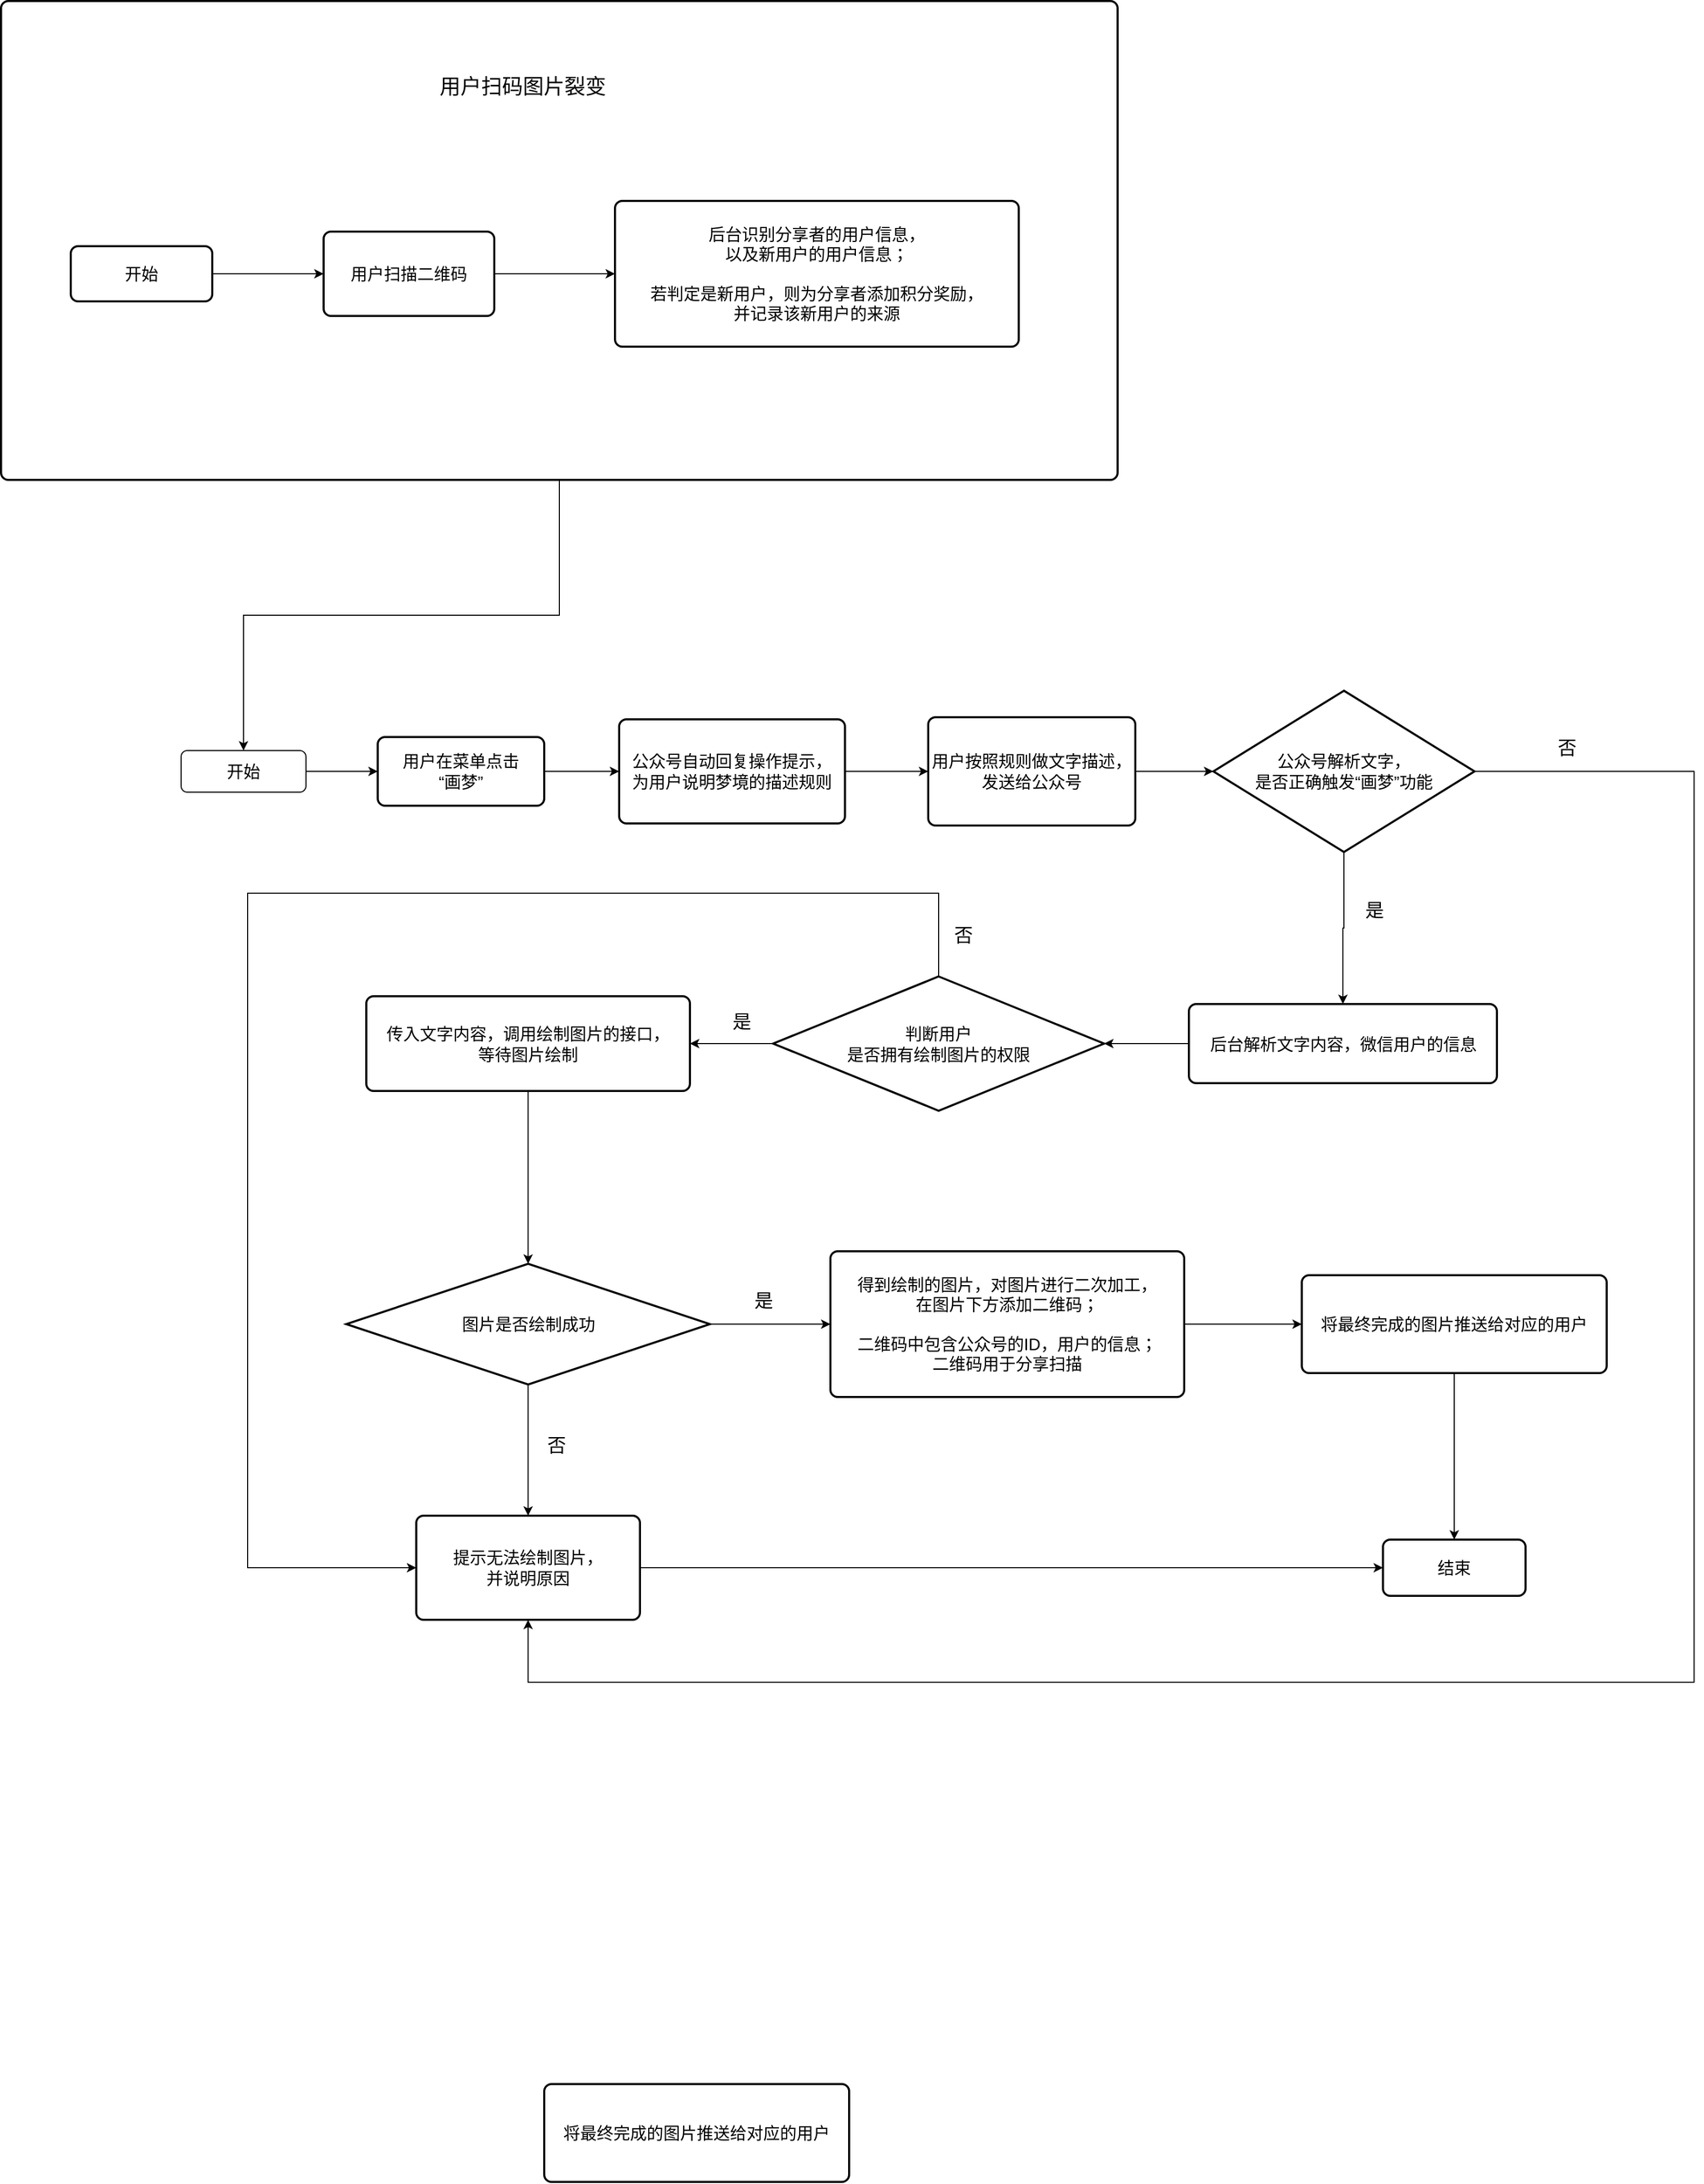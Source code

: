 <mxfile version="23.1.1" type="github">
  <diagram id="C5RBs43oDa-KdzZeNtuy" name="Page-1">
    <mxGraphModel dx="2710" dy="2118" grid="0" gridSize="10" guides="1" tooltips="1" connect="1" arrows="1" fold="1" page="0" pageScale="1" pageWidth="827" pageHeight="1169" background="#FFFFFF" math="0" shadow="0">
      <root>
        <mxCell id="WIyWlLk6GJQsqaUBKTNV-0" />
        <mxCell id="WIyWlLk6GJQsqaUBKTNV-1" parent="WIyWlLk6GJQsqaUBKTNV-0" />
        <mxCell id="sj2lnTMcZ8h3ANVrbfql-17" style="edgeStyle=orthogonalEdgeStyle;rounded=0;orthogonalLoop=1;jettySize=auto;html=1;exitX=1;exitY=0.5;exitDx=0;exitDy=0;entryX=0;entryY=0.5;entryDx=0;entryDy=0;" edge="1" parent="WIyWlLk6GJQsqaUBKTNV-1" source="WIyWlLk6GJQsqaUBKTNV-3" target="sj2lnTMcZ8h3ANVrbfql-0">
          <mxGeometry relative="1" as="geometry" />
        </mxCell>
        <mxCell id="WIyWlLk6GJQsqaUBKTNV-3" value="&lt;font style=&quot;font-size: 16px;&quot;&gt;开始&lt;/font&gt;" style="rounded=1;whiteSpace=wrap;html=1;fontSize=16;glass=0;strokeWidth=1;shadow=0;" parent="WIyWlLk6GJQsqaUBKTNV-1" vertex="1">
          <mxGeometry x="-414" y="73" width="120" height="40" as="geometry" />
        </mxCell>
        <mxCell id="sj2lnTMcZ8h3ANVrbfql-18" style="edgeStyle=orthogonalEdgeStyle;rounded=0;orthogonalLoop=1;jettySize=auto;html=1;exitX=1;exitY=0.5;exitDx=0;exitDy=0;" edge="1" parent="WIyWlLk6GJQsqaUBKTNV-1" source="sj2lnTMcZ8h3ANVrbfql-0" target="sj2lnTMcZ8h3ANVrbfql-1">
          <mxGeometry relative="1" as="geometry" />
        </mxCell>
        <mxCell id="sj2lnTMcZ8h3ANVrbfql-0" value="&lt;font style=&quot;font-size: 16px;&quot;&gt;用户在菜单点击&lt;br style=&quot;font-size: 16px;&quot;&gt;“画梦”&lt;/font&gt;" style="rounded=1;whiteSpace=wrap;html=1;absoluteArcSize=1;arcSize=14;strokeWidth=2;fontSize=16;" vertex="1" parent="WIyWlLk6GJQsqaUBKTNV-1">
          <mxGeometry x="-225" y="60" width="160" height="66" as="geometry" />
        </mxCell>
        <mxCell id="sj2lnTMcZ8h3ANVrbfql-19" style="edgeStyle=orthogonalEdgeStyle;rounded=0;orthogonalLoop=1;jettySize=auto;html=1;exitX=1;exitY=0.5;exitDx=0;exitDy=0;entryX=0;entryY=0.5;entryDx=0;entryDy=0;" edge="1" parent="WIyWlLk6GJQsqaUBKTNV-1" source="sj2lnTMcZ8h3ANVrbfql-1" target="sj2lnTMcZ8h3ANVrbfql-2">
          <mxGeometry relative="1" as="geometry" />
        </mxCell>
        <mxCell id="sj2lnTMcZ8h3ANVrbfql-1" value="公众号自动回复操作提示，&lt;br style=&quot;font-size: 16px;&quot;&gt;为用户说明梦境的描述规则" style="rounded=1;whiteSpace=wrap;html=1;absoluteArcSize=1;arcSize=14;strokeWidth=2;fontSize=16;" vertex="1" parent="WIyWlLk6GJQsqaUBKTNV-1">
          <mxGeometry x="7" y="43" width="217" height="100" as="geometry" />
        </mxCell>
        <mxCell id="sj2lnTMcZ8h3ANVrbfql-2" value="用户按照规则做文字描述，&lt;br style=&quot;font-size: 16px;&quot;&gt;发送给公众号" style="rounded=1;whiteSpace=wrap;html=1;absoluteArcSize=1;arcSize=14;strokeWidth=2;fontSize=16;" vertex="1" parent="WIyWlLk6GJQsqaUBKTNV-1">
          <mxGeometry x="304" y="41" width="199" height="104" as="geometry" />
        </mxCell>
        <mxCell id="sj2lnTMcZ8h3ANVrbfql-35" style="edgeStyle=orthogonalEdgeStyle;rounded=0;orthogonalLoop=1;jettySize=auto;html=1;exitX=0.5;exitY=1;exitDx=0;exitDy=0;exitPerimeter=0;entryX=0.5;entryY=0;entryDx=0;entryDy=0;" edge="1" parent="WIyWlLk6GJQsqaUBKTNV-1" source="sj2lnTMcZ8h3ANVrbfql-4" target="sj2lnTMcZ8h3ANVrbfql-5">
          <mxGeometry relative="1" as="geometry" />
        </mxCell>
        <mxCell id="sj2lnTMcZ8h3ANVrbfql-54" style="edgeStyle=orthogonalEdgeStyle;rounded=0;orthogonalLoop=1;jettySize=auto;html=1;exitX=1;exitY=0.5;exitDx=0;exitDy=0;exitPerimeter=0;entryX=0.5;entryY=1;entryDx=0;entryDy=0;" edge="1" parent="WIyWlLk6GJQsqaUBKTNV-1" source="sj2lnTMcZ8h3ANVrbfql-4" target="sj2lnTMcZ8h3ANVrbfql-8">
          <mxGeometry relative="1" as="geometry">
            <Array as="points">
              <mxPoint x="1040" y="93" />
              <mxPoint x="1040" y="968" />
              <mxPoint x="-80" y="968" />
            </Array>
          </mxGeometry>
        </mxCell>
        <mxCell id="sj2lnTMcZ8h3ANVrbfql-4" value="公众号解析文字，&lt;br style=&quot;font-size: 16px;&quot;&gt;是否正确触发“画梦”功能" style="strokeWidth=2;html=1;shape=mxgraph.flowchart.decision;whiteSpace=wrap;fontSize=16;" vertex="1" parent="WIyWlLk6GJQsqaUBKTNV-1">
          <mxGeometry x="578" y="15.5" width="251" height="155" as="geometry" />
        </mxCell>
        <mxCell id="sj2lnTMcZ8h3ANVrbfql-36" style="edgeStyle=orthogonalEdgeStyle;rounded=0;orthogonalLoop=1;jettySize=auto;html=1;exitX=0;exitY=0.5;exitDx=0;exitDy=0;entryX=1;entryY=0.5;entryDx=0;entryDy=0;entryPerimeter=0;" edge="1" parent="WIyWlLk6GJQsqaUBKTNV-1" source="sj2lnTMcZ8h3ANVrbfql-5" target="sj2lnTMcZ8h3ANVrbfql-6">
          <mxGeometry relative="1" as="geometry">
            <mxPoint x="479.143" y="354.786" as="targetPoint" />
          </mxGeometry>
        </mxCell>
        <mxCell id="sj2lnTMcZ8h3ANVrbfql-5" value="后台解析文字内容，微信用户的信息" style="rounded=1;whiteSpace=wrap;html=1;absoluteArcSize=1;arcSize=14;strokeWidth=2;fontSize=16;" vertex="1" parent="WIyWlLk6GJQsqaUBKTNV-1">
          <mxGeometry x="554.5" y="316.5" width="296" height="76" as="geometry" />
        </mxCell>
        <mxCell id="sj2lnTMcZ8h3ANVrbfql-37" style="edgeStyle=orthogonalEdgeStyle;rounded=0;orthogonalLoop=1;jettySize=auto;html=1;exitX=0;exitY=0.5;exitDx=0;exitDy=0;exitPerimeter=0;entryX=1;entryY=0.5;entryDx=0;entryDy=0;" edge="1" parent="WIyWlLk6GJQsqaUBKTNV-1" source="sj2lnTMcZ8h3ANVrbfql-6" target="sj2lnTMcZ8h3ANVrbfql-10">
          <mxGeometry relative="1" as="geometry" />
        </mxCell>
        <mxCell id="sj2lnTMcZ8h3ANVrbfql-46" style="edgeStyle=orthogonalEdgeStyle;rounded=0;orthogonalLoop=1;jettySize=auto;html=1;exitX=0.5;exitY=0;exitDx=0;exitDy=0;exitPerimeter=0;entryX=0;entryY=0.5;entryDx=0;entryDy=0;" edge="1" parent="WIyWlLk6GJQsqaUBKTNV-1" source="sj2lnTMcZ8h3ANVrbfql-6" target="sj2lnTMcZ8h3ANVrbfql-8">
          <mxGeometry relative="1" as="geometry">
            <Array as="points">
              <mxPoint x="314" y="210" />
              <mxPoint x="-350" y="210" />
              <mxPoint x="-350" y="858" />
            </Array>
          </mxGeometry>
        </mxCell>
        <mxCell id="sj2lnTMcZ8h3ANVrbfql-6" value="判断用户&lt;br&gt;是否拥有绘制图片的权限" style="strokeWidth=2;html=1;shape=mxgraph.flowchart.decision;whiteSpace=wrap;fontSize=16;" vertex="1" parent="WIyWlLk6GJQsqaUBKTNV-1">
          <mxGeometry x="155" y="290" width="318" height="129" as="geometry" />
        </mxCell>
        <mxCell id="sj2lnTMcZ8h3ANVrbfql-45" style="edgeStyle=orthogonalEdgeStyle;rounded=0;orthogonalLoop=1;jettySize=auto;html=1;exitX=1;exitY=0.5;exitDx=0;exitDy=0;entryX=0;entryY=0.5;entryDx=0;entryDy=0;" edge="1" parent="WIyWlLk6GJQsqaUBKTNV-1" source="sj2lnTMcZ8h3ANVrbfql-8" target="sj2lnTMcZ8h3ANVrbfql-43">
          <mxGeometry relative="1" as="geometry" />
        </mxCell>
        <mxCell id="sj2lnTMcZ8h3ANVrbfql-8" value="提示无法绘制图片，&lt;br&gt;并说明原因" style="rounded=1;whiteSpace=wrap;html=1;absoluteArcSize=1;arcSize=14;strokeWidth=2;fontSize=16;" vertex="1" parent="WIyWlLk6GJQsqaUBKTNV-1">
          <mxGeometry x="-188" y="808" width="215" height="100" as="geometry" />
        </mxCell>
        <mxCell id="sj2lnTMcZ8h3ANVrbfql-39" style="edgeStyle=orthogonalEdgeStyle;rounded=0;orthogonalLoop=1;jettySize=auto;html=1;exitX=1;exitY=0.5;exitDx=0;exitDy=0;exitPerimeter=0;entryX=0;entryY=0.5;entryDx=0;entryDy=0;" edge="1" parent="WIyWlLk6GJQsqaUBKTNV-1" source="sj2lnTMcZ8h3ANVrbfql-9" target="sj2lnTMcZ8h3ANVrbfql-11">
          <mxGeometry relative="1" as="geometry" />
        </mxCell>
        <mxCell id="sj2lnTMcZ8h3ANVrbfql-42" style="edgeStyle=orthogonalEdgeStyle;rounded=0;orthogonalLoop=1;jettySize=auto;html=1;exitX=0.5;exitY=1;exitDx=0;exitDy=0;exitPerimeter=0;entryX=0.5;entryY=0;entryDx=0;entryDy=0;" edge="1" parent="WIyWlLk6GJQsqaUBKTNV-1" source="sj2lnTMcZ8h3ANVrbfql-9" target="sj2lnTMcZ8h3ANVrbfql-8">
          <mxGeometry relative="1" as="geometry" />
        </mxCell>
        <mxCell id="sj2lnTMcZ8h3ANVrbfql-9" value="图片是否绘制成功" style="strokeWidth=2;html=1;shape=mxgraph.flowchart.decision;whiteSpace=wrap;fontSize=16;" vertex="1" parent="WIyWlLk6GJQsqaUBKTNV-1">
          <mxGeometry x="-255.25" y="566" width="349.5" height="116" as="geometry" />
        </mxCell>
        <mxCell id="sj2lnTMcZ8h3ANVrbfql-10" value="传入文字内容，调用绘制图片的接口，&lt;br&gt;等待图片绘制" style="rounded=1;whiteSpace=wrap;html=1;absoluteArcSize=1;arcSize=14;strokeWidth=2;fontSize=16;" vertex="1" parent="WIyWlLk6GJQsqaUBKTNV-1">
          <mxGeometry x="-236" y="309" width="311" height="91" as="geometry" />
        </mxCell>
        <mxCell id="sj2lnTMcZ8h3ANVrbfql-41" style="edgeStyle=orthogonalEdgeStyle;rounded=0;orthogonalLoop=1;jettySize=auto;html=1;exitX=1;exitY=0.5;exitDx=0;exitDy=0;entryX=0;entryY=0.5;entryDx=0;entryDy=0;" edge="1" parent="WIyWlLk6GJQsqaUBKTNV-1" source="sj2lnTMcZ8h3ANVrbfql-11" target="sj2lnTMcZ8h3ANVrbfql-12">
          <mxGeometry relative="1" as="geometry" />
        </mxCell>
        <mxCell id="sj2lnTMcZ8h3ANVrbfql-11" value="得到绘制的图片，对图片进行二次加工，&lt;br&gt;在图片下方添加二维码；&lt;br&gt;&lt;br style=&quot;font-size: 16px;&quot;&gt;二维码中包含公众号的ID，用户的信息；&lt;br style=&quot;font-size: 16px;&quot;&gt;二维码用于分享扫描" style="rounded=1;whiteSpace=wrap;html=1;absoluteArcSize=1;arcSize=14;strokeWidth=2;fontSize=16;" vertex="1" parent="WIyWlLk6GJQsqaUBKTNV-1">
          <mxGeometry x="210" y="554" width="340" height="140" as="geometry" />
        </mxCell>
        <mxCell id="sj2lnTMcZ8h3ANVrbfql-44" style="edgeStyle=orthogonalEdgeStyle;rounded=0;orthogonalLoop=1;jettySize=auto;html=1;exitX=0.5;exitY=1;exitDx=0;exitDy=0;entryX=0.5;entryY=0;entryDx=0;entryDy=0;" edge="1" parent="WIyWlLk6GJQsqaUBKTNV-1" source="sj2lnTMcZ8h3ANVrbfql-12" target="sj2lnTMcZ8h3ANVrbfql-43">
          <mxGeometry relative="1" as="geometry" />
        </mxCell>
        <mxCell id="sj2lnTMcZ8h3ANVrbfql-12" value="将最终完成的图片推送给对应的用户" style="rounded=1;whiteSpace=wrap;html=1;absoluteArcSize=1;arcSize=14;strokeWidth=2;fontSize=16;" vertex="1" parent="WIyWlLk6GJQsqaUBKTNV-1">
          <mxGeometry x="663" y="577" width="293" height="94" as="geometry" />
        </mxCell>
        <mxCell id="sj2lnTMcZ8h3ANVrbfql-58" style="edgeStyle=orthogonalEdgeStyle;rounded=0;orthogonalLoop=1;jettySize=auto;html=1;exitX=1;exitY=0.5;exitDx=0;exitDy=0;entryX=0;entryY=0.5;entryDx=0;entryDy=0;" edge="1" parent="WIyWlLk6GJQsqaUBKTNV-1" source="sj2lnTMcZ8h3ANVrbfql-13" target="sj2lnTMcZ8h3ANVrbfql-14">
          <mxGeometry relative="1" as="geometry" />
        </mxCell>
        <mxCell id="sj2lnTMcZ8h3ANVrbfql-13" value="开始" style="rounded=1;whiteSpace=wrap;html=1;absoluteArcSize=1;arcSize=14;strokeWidth=2;fontSize=16;" vertex="1" parent="WIyWlLk6GJQsqaUBKTNV-1">
          <mxGeometry x="-520" y="-411.5" width="136" height="53" as="geometry" />
        </mxCell>
        <mxCell id="sj2lnTMcZ8h3ANVrbfql-59" style="edgeStyle=orthogonalEdgeStyle;rounded=0;orthogonalLoop=1;jettySize=auto;html=1;exitX=1;exitY=0.5;exitDx=0;exitDy=0;entryX=0;entryY=0.5;entryDx=0;entryDy=0;" edge="1" parent="WIyWlLk6GJQsqaUBKTNV-1" source="sj2lnTMcZ8h3ANVrbfql-14" target="sj2lnTMcZ8h3ANVrbfql-15">
          <mxGeometry relative="1" as="geometry" />
        </mxCell>
        <mxCell id="sj2lnTMcZ8h3ANVrbfql-14" value="用户扫描二维码" style="rounded=1;whiteSpace=wrap;html=1;absoluteArcSize=1;arcSize=14;strokeWidth=2;fontSize=16;" vertex="1" parent="WIyWlLk6GJQsqaUBKTNV-1">
          <mxGeometry x="-277" y="-425.5" width="164" height="81" as="geometry" />
        </mxCell>
        <mxCell id="sj2lnTMcZ8h3ANVrbfql-15" value="后台识别分享者的用户信息，&lt;br style=&quot;font-size: 16px;&quot;&gt;以及新用户的用户信息；&lt;br style=&quot;font-size: 16px;&quot;&gt;&lt;br style=&quot;font-size: 16px;&quot;&gt;若判定是新用户，则为分享者添加积分奖励，&lt;br&gt;并记录该新用户的来源" style="rounded=1;whiteSpace=wrap;html=1;absoluteArcSize=1;arcSize=14;strokeWidth=2;fontSize=16;" vertex="1" parent="WIyWlLk6GJQsqaUBKTNV-1">
          <mxGeometry x="3" y="-455" width="388" height="140" as="geometry" />
        </mxCell>
        <mxCell id="sj2lnTMcZ8h3ANVrbfql-33" value="将最终完成的图片推送给对应的用户" style="rounded=1;whiteSpace=wrap;html=1;absoluteArcSize=1;arcSize=14;strokeWidth=2;fontSize=16;" vertex="1" parent="WIyWlLk6GJQsqaUBKTNV-1">
          <mxGeometry x="-65" y="1354" width="293" height="94" as="geometry" />
        </mxCell>
        <mxCell id="sj2lnTMcZ8h3ANVrbfql-34" style="edgeStyle=orthogonalEdgeStyle;rounded=0;orthogonalLoop=1;jettySize=auto;html=1;exitX=1;exitY=0.5;exitDx=0;exitDy=0;entryX=0;entryY=0.5;entryDx=0;entryDy=0;entryPerimeter=0;" edge="1" parent="WIyWlLk6GJQsqaUBKTNV-1" source="sj2lnTMcZ8h3ANVrbfql-2" target="sj2lnTMcZ8h3ANVrbfql-4">
          <mxGeometry relative="1" as="geometry" />
        </mxCell>
        <mxCell id="sj2lnTMcZ8h3ANVrbfql-38" style="edgeStyle=orthogonalEdgeStyle;rounded=0;orthogonalLoop=1;jettySize=auto;html=1;exitX=0.5;exitY=1;exitDx=0;exitDy=0;entryX=0.5;entryY=0;entryDx=0;entryDy=0;entryPerimeter=0;" edge="1" parent="WIyWlLk6GJQsqaUBKTNV-1" source="sj2lnTMcZ8h3ANVrbfql-10" target="sj2lnTMcZ8h3ANVrbfql-9">
          <mxGeometry relative="1" as="geometry" />
        </mxCell>
        <mxCell id="sj2lnTMcZ8h3ANVrbfql-43" value="结束" style="rounded=1;whiteSpace=wrap;html=1;absoluteArcSize=1;arcSize=14;strokeWidth=2;fontSize=16;" vertex="1" parent="WIyWlLk6GJQsqaUBKTNV-1">
          <mxGeometry x="741" y="831" width="137" height="54" as="geometry" />
        </mxCell>
        <mxCell id="sj2lnTMcZ8h3ANVrbfql-47" value="是" style="text;strokeColor=none;align=center;fillColor=none;html=1;verticalAlign=middle;whiteSpace=wrap;rounded=0;fontSize=18;" vertex="1" parent="WIyWlLk6GJQsqaUBKTNV-1">
          <mxGeometry x="116" y="587" width="60" height="30" as="geometry" />
        </mxCell>
        <mxCell id="sj2lnTMcZ8h3ANVrbfql-48" value="否" style="text;strokeColor=none;align=center;fillColor=none;html=1;verticalAlign=middle;whiteSpace=wrap;rounded=0;fontSize=18;" vertex="1" parent="WIyWlLk6GJQsqaUBKTNV-1">
          <mxGeometry x="308" y="236" width="60" height="30" as="geometry" />
        </mxCell>
        <mxCell id="sj2lnTMcZ8h3ANVrbfql-49" value="是" style="text;strokeColor=none;align=center;fillColor=none;html=1;verticalAlign=middle;whiteSpace=wrap;rounded=0;fontSize=18;" vertex="1" parent="WIyWlLk6GJQsqaUBKTNV-1">
          <mxGeometry x="95" y="319" width="60" height="30" as="geometry" />
        </mxCell>
        <mxCell id="sj2lnTMcZ8h3ANVrbfql-50" value="是" style="text;strokeColor=none;align=center;fillColor=none;html=1;verticalAlign=middle;whiteSpace=wrap;rounded=0;fontSize=18;" vertex="1" parent="WIyWlLk6GJQsqaUBKTNV-1">
          <mxGeometry x="703" y="212" width="60" height="30" as="geometry" />
        </mxCell>
        <mxCell id="sj2lnTMcZ8h3ANVrbfql-51" value="否" style="text;strokeColor=none;align=center;fillColor=none;html=1;verticalAlign=middle;whiteSpace=wrap;rounded=0;fontSize=18;" vertex="1" parent="WIyWlLk6GJQsqaUBKTNV-1">
          <mxGeometry x="888" y="56" width="60" height="30" as="geometry" />
        </mxCell>
        <mxCell id="sj2lnTMcZ8h3ANVrbfql-52" value="否" style="text;strokeColor=none;align=center;fillColor=none;html=1;verticalAlign=middle;whiteSpace=wrap;rounded=0;fontSize=18;" vertex="1" parent="WIyWlLk6GJQsqaUBKTNV-1">
          <mxGeometry x="-83" y="726" width="60" height="30" as="geometry" />
        </mxCell>
        <mxCell id="sj2lnTMcZ8h3ANVrbfql-61" style="edgeStyle=orthogonalEdgeStyle;rounded=0;orthogonalLoop=1;jettySize=auto;html=1;exitX=0.5;exitY=1;exitDx=0;exitDy=0;entryX=0.5;entryY=0;entryDx=0;entryDy=0;" edge="1" parent="WIyWlLk6GJQsqaUBKTNV-1" source="sj2lnTMcZ8h3ANVrbfql-60" target="WIyWlLk6GJQsqaUBKTNV-3">
          <mxGeometry relative="1" as="geometry" />
        </mxCell>
        <mxCell id="sj2lnTMcZ8h3ANVrbfql-60" value="" style="rounded=1;whiteSpace=wrap;html=1;absoluteArcSize=1;arcSize=14;strokeWidth=2;fillColor=none;" vertex="1" parent="WIyWlLk6GJQsqaUBKTNV-1">
          <mxGeometry x="-587" y="-647" width="1073" height="460" as="geometry" />
        </mxCell>
        <mxCell id="sj2lnTMcZ8h3ANVrbfql-62" value="&lt;font style=&quot;font-size: 20px;&quot;&gt;用户扫码图片裂变&lt;/font&gt;" style="text;strokeColor=none;align=center;fillColor=none;html=1;verticalAlign=middle;whiteSpace=wrap;rounded=0;" vertex="1" parent="WIyWlLk6GJQsqaUBKTNV-1">
          <mxGeometry x="-192" y="-581" width="213" height="30" as="geometry" />
        </mxCell>
      </root>
    </mxGraphModel>
  </diagram>
</mxfile>
